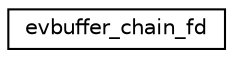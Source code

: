 digraph G
{
  edge [fontname="Helvetica",fontsize="10",labelfontname="Helvetica",labelfontsize="10"];
  node [fontname="Helvetica",fontsize="10",shape=record];
  rankdir="LR";
  Node1 [label="evbuffer_chain_fd",height=0.2,width=0.4,color="black", fillcolor="white", style="filled",URL="$structevbuffer__chain__fd.html"];
}
